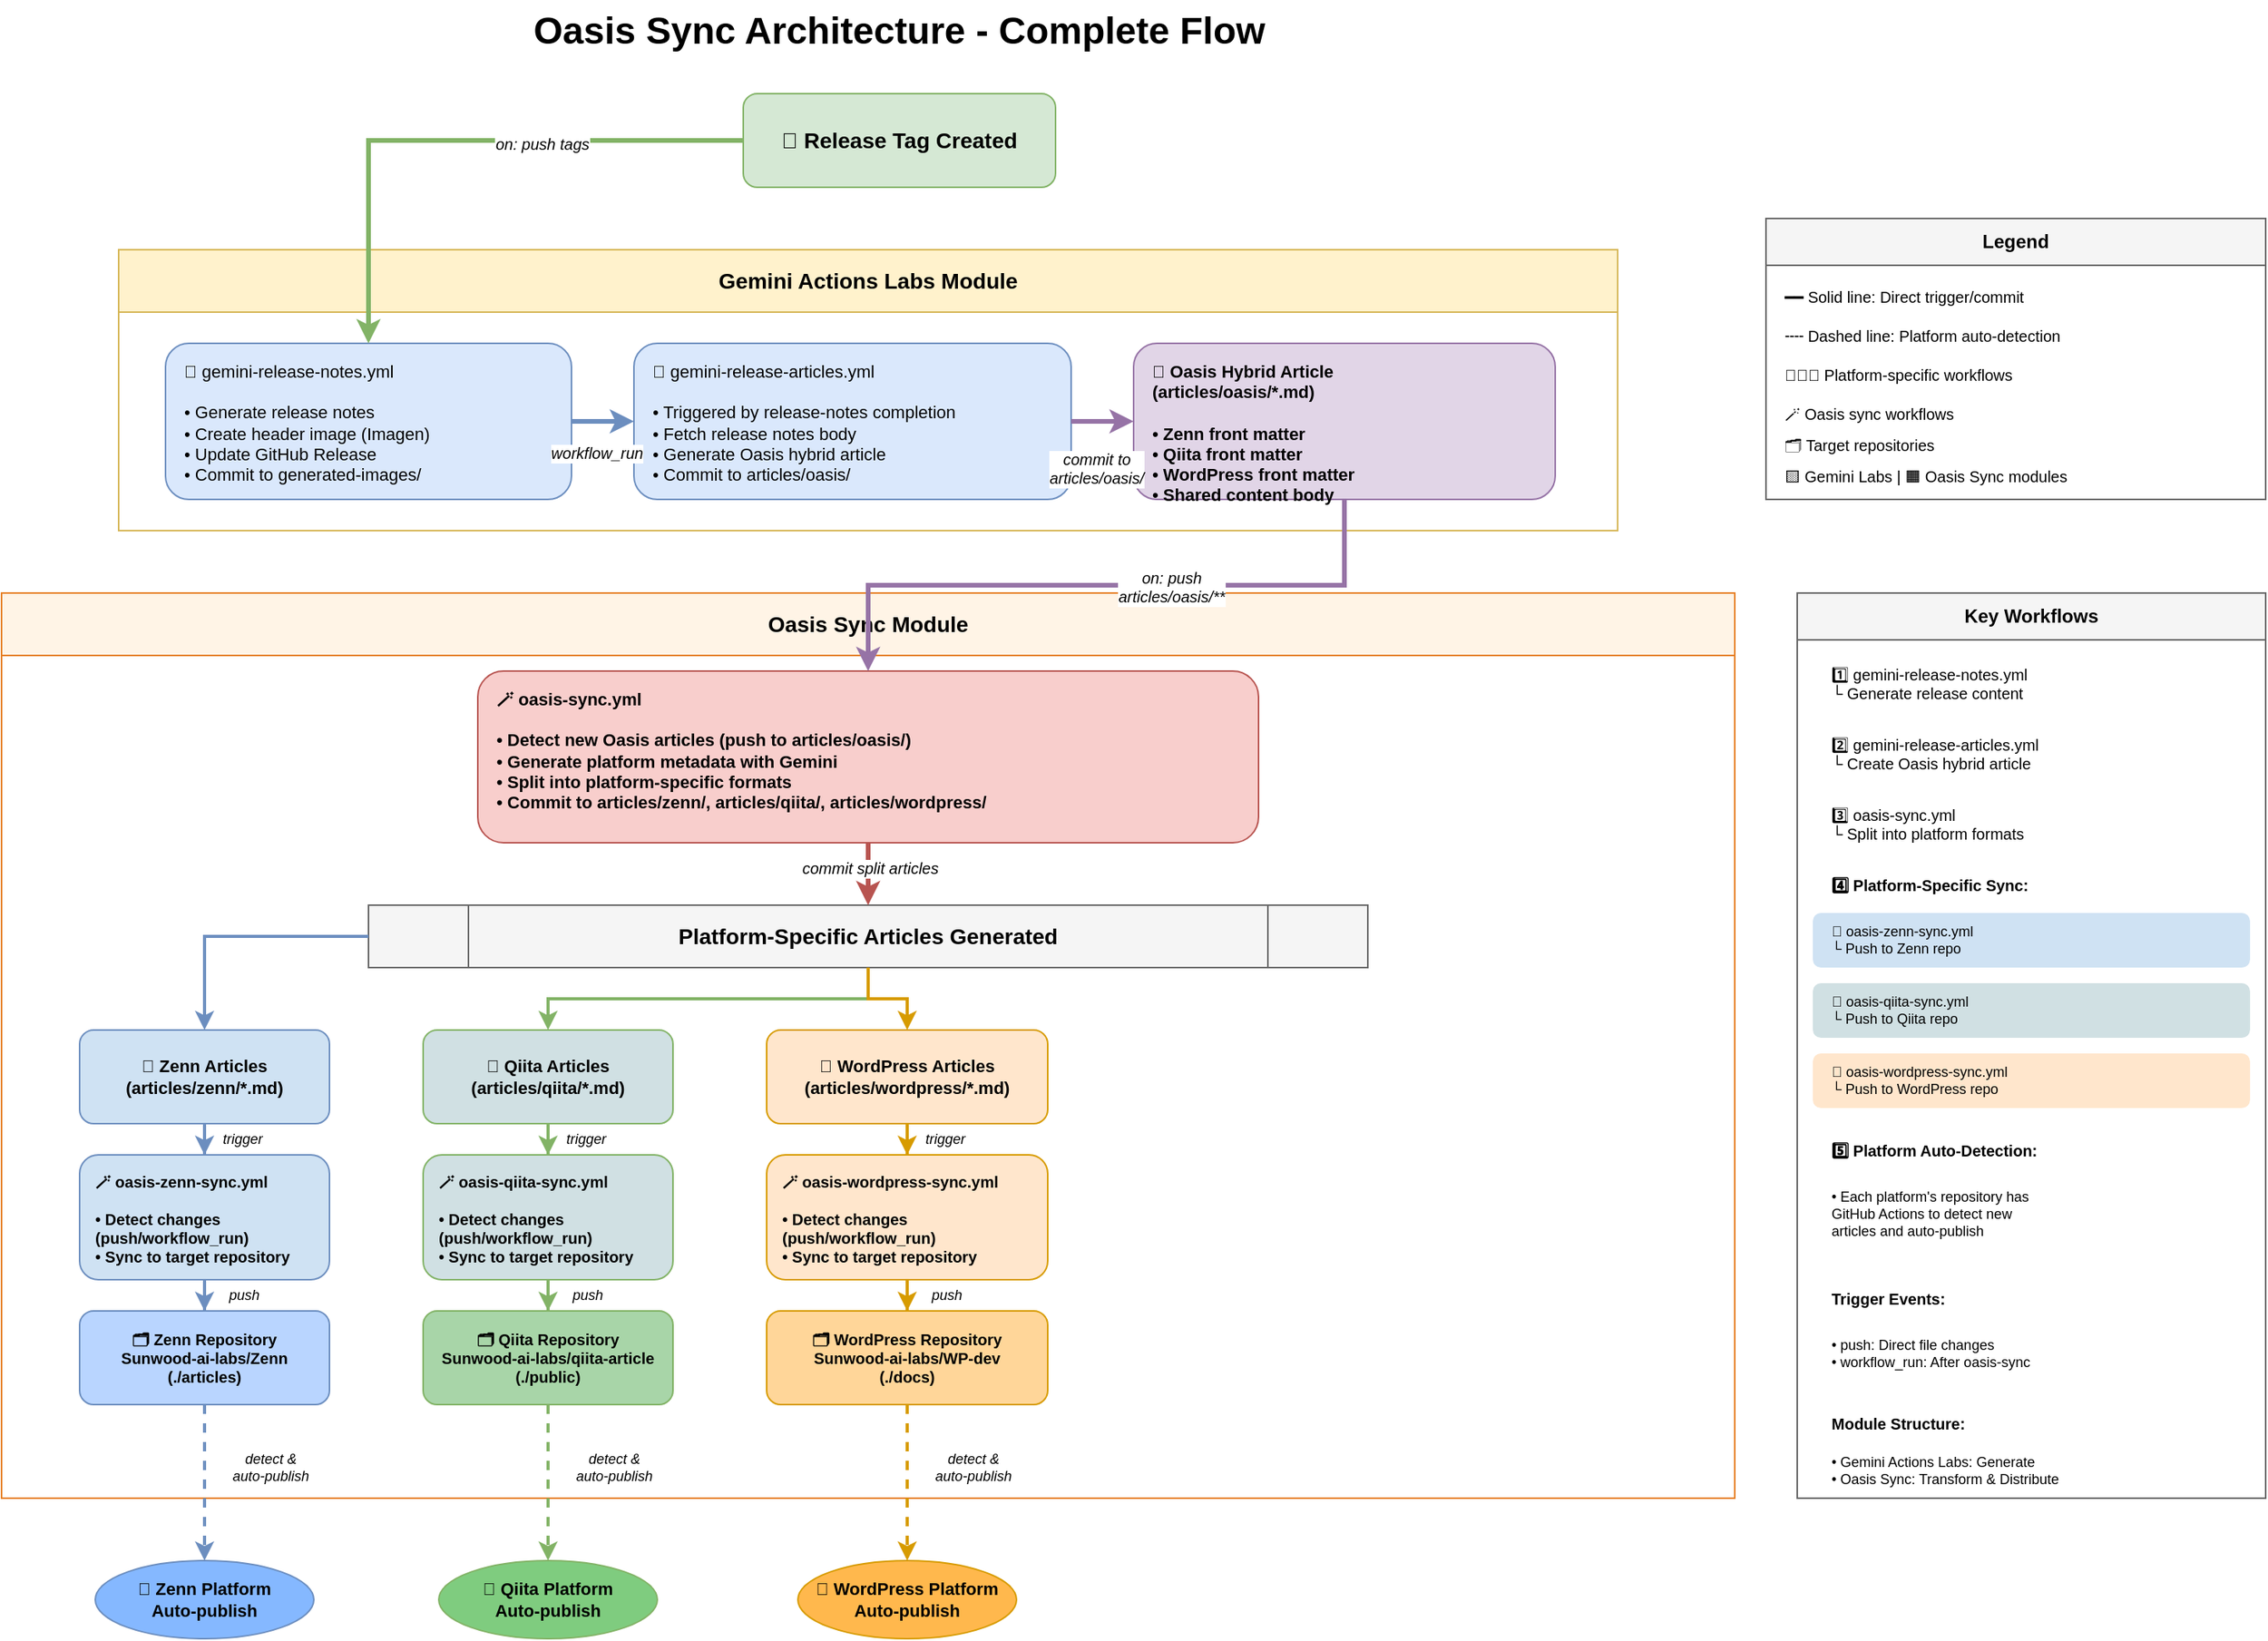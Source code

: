 <mxfile>
    <diagram id="-tfUMTEdt4RNtD6wDK0i" name="Oasis Sync Architecture">
        <mxGraphModel dx="1800" dy="1069" grid="1" gridSize="10" guides="1" tooltips="1" connect="1" arrows="1" fold="1" page="1" pageScale="1" pageWidth="1450" pageHeight="1200" math="0" shadow="0">
            <root>
                <mxCell id="0"/>
                <mxCell id="1" parent="0"/>
                <mxCell id="46" value="Oasis Sync Architecture - Complete Flow" style="text;html=1;strokeColor=none;fillColor=none;align=center;verticalAlign=middle;whiteSpace=wrap;rounded=0;fontSize=24;fontStyle=1" vertex="1" parent="1">
                    <mxGeometry x="475" y="20" width="500" height="40" as="geometry"/>
                </mxCell>
                <mxCell id="47" value="📌 Release Tag Created" style="rounded=1;whiteSpace=wrap;html=1;fillColor=#d5e8d4;strokeColor=#82b366;fontSize=14;fontStyle=1" vertex="1" parent="1">
                    <mxGeometry x="625" y="80" width="200" height="60" as="geometry"/>
                </mxCell>
                <mxCell id="48" value="Gemini Actions Labs Module" style="swimlane;whiteSpace=wrap;html=1;fillColor=#fff2cc;strokeColor=#d6b656;fontSize=14;fontStyle=1;startSize=40;" vertex="1" parent="1">
                    <mxGeometry x="225" y="180" width="960" height="180" as="geometry"/>
                </mxCell>
                <mxCell id="49" value="📝 gemini-release-notes.yml&lt;br&gt;&lt;br&gt;• Generate release notes&lt;br&gt;• Create header image (Imagen)&lt;br&gt;• Update GitHub Release&lt;br&gt;• Commit to generated-images/" style="rounded=1;whiteSpace=wrap;html=1;fillColor=#dae8fc;strokeColor=#6c8ebf;fontSize=11;align=left;verticalAlign=top;spacingLeft=10;spacingTop=5;" vertex="1" parent="48">
                    <mxGeometry x="30" y="60" width="260" height="100" as="geometry"/>
                </mxCell>
                <mxCell id="50" value="📰 gemini-release-articles.yml&lt;br&gt;&lt;br&gt;• Triggered by release-notes completion&lt;br&gt;• Fetch release notes body&lt;br&gt;• Generate Oasis hybrid article&lt;br&gt;• Commit to articles/oasis/" style="rounded=1;whiteSpace=wrap;html=1;fillColor=#dae8fc;strokeColor=#6c8ebf;fontSize=11;align=left;verticalAlign=top;spacingLeft=10;spacingTop=5;" vertex="1" parent="48">
                    <mxGeometry x="330" y="60" width="280" height="100" as="geometry"/>
                </mxCell>
                <mxCell id="51" value="📄 Oasis Hybrid Article&lt;br&gt;(articles/oasis/*.md)&lt;br&gt;&lt;br&gt;• Zenn front matter&lt;br&gt;• Qiita front matter&lt;br&gt;• WordPress front matter&lt;br&gt;• Shared content body" style="rounded=1;whiteSpace=wrap;html=1;fillColor=#e1d5e7;strokeColor=#9673a6;fontSize=11;align=left;verticalAlign=top;spacingLeft=10;spacingTop=5;fontStyle=1" vertex="1" parent="48">
                    <mxGeometry x="650" y="60" width="270" height="100" as="geometry"/>
                </mxCell>
                <mxCell id="oasis-sync-module" value="Oasis Sync Module" style="swimlane;whiteSpace=wrap;html=1;fillColor=#fff4e6;strokeColor=#e67e22;fontSize=14;fontStyle=1;startSize=40;" vertex="1" parent="1">
                    <mxGeometry x="150" y="400" width="1110" height="580" as="geometry"/>
                </mxCell>
                <mxCell id="52" value="🪄 oasis-sync.yml&lt;br&gt;&lt;br&gt;• Detect new Oasis articles (push to articles/oasis/)&lt;br&gt;• Generate platform metadata with Gemini&lt;br&gt;• Split into platform-specific formats&lt;br&gt;• Commit to articles/zenn/, articles/qiita/, articles/wordpress/" style="rounded=1;whiteSpace=wrap;html=1;fillColor=#f8cecc;strokeColor=#b85450;fontSize=11;align=left;verticalAlign=top;spacingLeft=10;spacingTop=5;fontStyle=1" vertex="1" parent="oasis-sync-module">
                    <mxGeometry x="305" y="50" width="500" height="110" as="geometry"/>
                </mxCell>
                <mxCell id="53" value="" style="shape=process;whiteSpace=wrap;html=1;backgroundOutline=1;fillColor=#f5f5f5;strokeColor=#666666;fontSize=14;fontStyle=1" vertex="1" parent="oasis-sync-module">
                    <mxGeometry x="235" y="200" width="640" height="40" as="geometry"/>
                </mxCell>
                <mxCell id="54" value="Platform-Specific Articles Generated" style="text;html=1;strokeColor=none;fillColor=none;align=center;verticalAlign=middle;whiteSpace=wrap;rounded=0;fontSize=14;fontStyle=1" vertex="1" parent="oasis-sync-module">
                    <mxGeometry x="335" y="205" width="440" height="30" as="geometry"/>
                </mxCell>
                <mxCell id="55" value="📘 Zenn Articles&lt;br&gt;(articles/zenn/*.md)" style="rounded=1;whiteSpace=wrap;html=1;fillColor=#cfe2f3;strokeColor=#6c8ebf;fontSize=11;fontStyle=1" vertex="1" parent="oasis-sync-module">
                    <mxGeometry x="50" y="280" width="160" height="60" as="geometry"/>
                </mxCell>
                <mxCell id="56" value="🪄 oasis-zenn-sync.yml&lt;br&gt;&lt;br&gt;• Detect changes (push/workflow_run)&lt;br&gt;• Sync to target repository" style="rounded=1;whiteSpace=wrap;html=1;fillColor=#cfe2f3;strokeColor=#6c8ebf;fontSize=10;align=left;verticalAlign=top;spacingLeft=8;spacingTop=5;fontStyle=1" vertex="1" parent="oasis-sync-module">
                    <mxGeometry x="50" y="360" width="160" height="80" as="geometry"/>
                </mxCell>
                <mxCell id="57" value="🗂️ Zenn Repository&lt;br&gt;Sunwood-ai-labs/Zenn&lt;br&gt;(./articles)" style="rounded=1;whiteSpace=wrap;html=1;fillColor=#b9d5ff;strokeColor=#6c8ebf;fontSize=10;fontStyle=1" vertex="1" parent="oasis-sync-module">
                    <mxGeometry x="50" y="460" width="160" height="60" as="geometry"/>
                </mxCell>
                <mxCell id="59" value="📗 Qiita Articles&lt;br&gt;(articles/qiita/*.md)" style="rounded=1;whiteSpace=wrap;html=1;fillColor=#d0e0e3;strokeColor=#82b366;fontSize=11;fontStyle=1" vertex="1" parent="oasis-sync-module">
                    <mxGeometry x="270" y="280" width="160" height="60" as="geometry"/>
                </mxCell>
                <mxCell id="60" value="🪄 oasis-qiita-sync.yml&lt;br&gt;&lt;br&gt;• Detect changes (push/workflow_run)&lt;br&gt;• Sync to target repository" style="rounded=1;whiteSpace=wrap;html=1;fillColor=#d0e0e3;strokeColor=#82b366;fontSize=10;align=left;verticalAlign=top;spacingLeft=8;spacingTop=5;fontStyle=1" vertex="1" parent="oasis-sync-module">
                    <mxGeometry x="270" y="360" width="160" height="80" as="geometry"/>
                </mxCell>
                <mxCell id="61" value="🗂️ Qiita Repository&lt;br&gt;Sunwood-ai-labs/qiita-article&lt;br&gt;(./public)" style="rounded=1;whiteSpace=wrap;html=1;fillColor=#a8d5a8;strokeColor=#82b366;fontSize=10;fontStyle=1" vertex="1" parent="oasis-sync-module">
                    <mxGeometry x="270" y="460" width="160" height="60" as="geometry"/>
                </mxCell>
                <mxCell id="63" value="📙 WordPress Articles&lt;br&gt;(articles/wordpress/*.md)" style="rounded=1;whiteSpace=wrap;html=1;fillColor=#ffe6cc;strokeColor=#d79b00;fontSize=11;fontStyle=1" vertex="1" parent="oasis-sync-module">
                    <mxGeometry x="490" y="280" width="180" height="60" as="geometry"/>
                </mxCell>
                <mxCell id="64" value="🪄 oasis-wordpress-sync.yml&lt;br&gt;&lt;br&gt;• Detect changes (push/workflow_run)&lt;br&gt;• Sync to target repository" style="rounded=1;whiteSpace=wrap;html=1;fillColor=#ffe6cc;strokeColor=#d79b00;fontSize=10;align=left;verticalAlign=top;spacingLeft=8;spacingTop=5;fontStyle=1" vertex="1" parent="oasis-sync-module">
                    <mxGeometry x="490" y="360" width="180" height="80" as="geometry"/>
                </mxCell>
                <mxCell id="65" value="🗂️ WordPress Repository&lt;br&gt;Sunwood-ai-labs/WP-dev&lt;br&gt;(./docs)" style="rounded=1;whiteSpace=wrap;html=1;fillColor=#ffd699;strokeColor=#d79b00;fontSize=10;fontStyle=1" vertex="1" parent="oasis-sync-module">
                    <mxGeometry x="490" y="460" width="180" height="60" as="geometry"/>
                </mxCell>
                <mxCell id="58" value="📘 Zenn Platform&lt;br&gt;Auto-publish" style="ellipse;whiteSpace=wrap;html=1;fillColor=#85b8ff;strokeColor=#6c8ebf;fontSize=11;fontStyle=1" vertex="1" parent="1">
                    <mxGeometry x="210" y="1020" width="140" height="50" as="geometry"/>
                </mxCell>
                <mxCell id="62" value="📗 Qiita Platform&lt;br&gt;Auto-publish" style="ellipse;whiteSpace=wrap;html=1;fillColor=#7fcc7f;strokeColor=#82b366;fontSize=11;fontStyle=1" vertex="1" parent="1">
                    <mxGeometry x="430" y="1020" width="140" height="50" as="geometry"/>
                </mxCell>
                <mxCell id="66" value="📙 WordPress Platform&lt;br&gt;Auto-publish" style="ellipse;whiteSpace=wrap;html=1;fillColor=#ffb84d;strokeColor=#d79b00;fontSize=11;fontStyle=1" vertex="1" parent="1">
                    <mxGeometry x="660" y="1020" width="140" height="50" as="geometry"/>
                </mxCell>
                <mxCell id="67" value="Key Workflows" style="swimlane;whiteSpace=wrap;html=1;fillColor=#f5f5f5;strokeColor=#666666;fontSize=12;fontStyle=1;startSize=30;" vertex="1" parent="1">
                    <mxGeometry x="1300" y="400" width="300" height="580" as="geometry"/>
                </mxCell>
                <mxCell id="68" value="1️⃣ gemini-release-notes.yml&lt;br&gt;   └ Generate release content" style="text;html=1;strokeColor=none;fillColor=none;align=left;verticalAlign=top;whiteSpace=wrap;rounded=0;fontSize=10;spacingLeft=10;" vertex="1" parent="67">
                    <mxGeometry x="10" y="40" width="280" height="35" as="geometry"/>
                </mxCell>
                <mxCell id="69" value="2️⃣ gemini-release-articles.yml&lt;br&gt;   └ Create Oasis hybrid article" style="text;html=1;strokeColor=none;fillColor=none;align=left;verticalAlign=top;whiteSpace=wrap;rounded=0;fontSize=10;spacingLeft=10;" vertex="1" parent="67">
                    <mxGeometry x="10" y="85" width="280" height="35" as="geometry"/>
                </mxCell>
                <mxCell id="70" value="3️⃣ oasis-sync.yml&lt;br&gt;   └ Split into platform formats" style="text;html=1;strokeColor=none;fillColor=none;align=left;verticalAlign=top;whiteSpace=wrap;rounded=0;fontSize=10;spacingLeft=10;" vertex="1" parent="67">
                    <mxGeometry x="10" y="130" width="280" height="35" as="geometry"/>
                </mxCell>
                <mxCell id="71" value="4️⃣ Platform-Specific Sync:" style="text;html=1;strokeColor=none;fillColor=none;align=left;verticalAlign=top;whiteSpace=wrap;rounded=0;fontSize=10;fontStyle=1;spacingLeft=10;" vertex="1" parent="67">
                    <mxGeometry x="10" y="175" width="280" height="20" as="geometry"/>
                </mxCell>
                <mxCell id="72" value="   📘 oasis-zenn-sync.yml&lt;br&gt;      └ Push to Zenn repo" style="text;html=1;strokeColor=none;fillColor=#cfe2f3;align=left;verticalAlign=top;whiteSpace=wrap;rounded=1;fontSize=9;spacingLeft=10;" vertex="1" parent="67">
                    <mxGeometry x="10" y="205" width="280" height="35" as="geometry"/>
                </mxCell>
                <mxCell id="73" value="   📗 oasis-qiita-sync.yml&lt;br&gt;      └ Push to Qiita repo" style="text;html=1;strokeColor=none;fillColor=#d0e0e3;align=left;verticalAlign=top;whiteSpace=wrap;rounded=1;fontSize=9;spacingLeft=10;" vertex="1" parent="67">
                    <mxGeometry x="10" y="250" width="280" height="35" as="geometry"/>
                </mxCell>
                <mxCell id="74" value="   📙 oasis-wordpress-sync.yml&lt;br&gt;      └ Push to WordPress repo" style="text;html=1;strokeColor=none;fillColor=#ffe6cc;align=left;verticalAlign=top;whiteSpace=wrap;rounded=1;fontSize=9;spacingLeft=10;" vertex="1" parent="67">
                    <mxGeometry x="10" y="295" width="280" height="35" as="geometry"/>
                </mxCell>
                <mxCell id="75" value="5️⃣ Platform Auto-Detection:" style="text;html=1;strokeColor=none;fillColor=none;align=left;verticalAlign=top;whiteSpace=wrap;rounded=0;fontSize=10;fontStyle=1;spacingLeft=10;" vertex="1" parent="67">
                    <mxGeometry x="10" y="345" width="280" height="20" as="geometry"/>
                </mxCell>
                <mxCell id="76" value="   • Each platform&#39;s repository has&lt;br&gt;     GitHub Actions to detect new&lt;br&gt;     articles and auto-publish" style="text;html=1;strokeColor=none;fillColor=none;align=left;verticalAlign=top;whiteSpace=wrap;rounded=0;fontSize=9;spacingLeft=10;" vertex="1" parent="67">
                    <mxGeometry x="10" y="375" width="280" height="50" as="geometry"/>
                </mxCell>
                <mxCell id="77" value="Trigger Events:" style="text;html=1;strokeColor=none;fillColor=none;align=left;verticalAlign=top;whiteSpace=wrap;rounded=0;fontSize=10;fontStyle=1;spacingLeft=10;" vertex="1" parent="67">
                    <mxGeometry x="10" y="440" width="280" height="20" as="geometry"/>
                </mxCell>
                <mxCell id="78" value="   • push: Direct file changes&lt;br&gt;   • workflow_run: After oasis-sync" style="text;html=1;strokeColor=none;fillColor=none;align=left;verticalAlign=top;whiteSpace=wrap;rounded=0;fontSize=9;spacingLeft=10;" vertex="1" parent="67">
                    <mxGeometry x="10" y="470" width="280" height="40" as="geometry"/>
                </mxCell>
                <mxCell id="module-note" value="Module Structure:" style="text;html=1;strokeColor=none;fillColor=none;align=left;verticalAlign=top;whiteSpace=wrap;rounded=0;fontSize=10;fontStyle=1;spacingLeft=10;" vertex="1" parent="67">
                    <mxGeometry x="10" y="520" width="280" height="20" as="geometry"/>
                </mxCell>
                <mxCell id="module-note2" value="   • Gemini Actions Labs: Generate&lt;br&gt;   • Oasis Sync: Transform &amp; Distribute" style="text;html=1;strokeColor=none;fillColor=none;align=left;verticalAlign=top;whiteSpace=wrap;rounded=0;fontSize=9;spacingLeft=10;" vertex="1" parent="67">
                    <mxGeometry x="10" y="545" width="280" height="30" as="geometry"/>
                </mxCell>
                <mxCell id="79" style="edgeStyle=orthogonalEdgeStyle;rounded=0;orthogonalLoop=1;jettySize=auto;html=1;strokeWidth=3;fillColor=#d5e8d4;strokeColor=#82b366;" edge="1" parent="1" source="47" target="49">
                    <mxGeometry relative="1" as="geometry"/>
                </mxCell>
                <mxCell id="80" value="on: push tags" style="edgeLabel;html=1;align=center;verticalAlign=middle;resizable=0;points=[];fontSize=10;fontStyle=2;labelBackgroundColor=#ffffff;" vertex="1" connectable="0" parent="79">
                    <mxGeometry x="-0.3" y="2" relative="1" as="geometry">
                        <mxPoint as="offset"/>
                    </mxGeometry>
                </mxCell>
                <mxCell id="81" style="edgeStyle=orthogonalEdgeStyle;rounded=0;orthogonalLoop=1;jettySize=auto;html=1;strokeWidth=3;fillColor=#dae8fc;strokeColor=#6c8ebf;" edge="1" parent="1" source="49" target="50">
                    <mxGeometry relative="1" as="geometry"/>
                </mxCell>
                <mxCell id="82" value="workflow_run" style="edgeLabel;html=1;align=center;verticalAlign=middle;resizable=0;points=[];fontSize=10;fontStyle=2;labelBackgroundColor=#ffffff;" vertex="1" connectable="0" parent="81">
                    <mxGeometry x="-0.2" y="1" relative="1" as="geometry">
                        <mxPoint y="21" as="offset"/>
                    </mxGeometry>
                </mxCell>
                <mxCell id="83" style="edgeStyle=orthogonalEdgeStyle;rounded=0;orthogonalLoop=1;jettySize=auto;html=1;strokeWidth=3;fillColor=#e1d5e7;strokeColor=#9673a6;" edge="1" parent="1" source="50" target="51">
                    <mxGeometry relative="1" as="geometry"/>
                </mxCell>
                <mxCell id="84" value="commit to&lt;br&gt;articles/oasis/" style="edgeLabel;html=1;align=center;verticalAlign=middle;resizable=0;points=[];fontSize=10;fontStyle=2;labelBackgroundColor=#ffffff;" vertex="1" connectable="0" parent="83">
                    <mxGeometry x="-0.2" y="1" relative="1" as="geometry">
                        <mxPoint y="31" as="offset"/>
                    </mxGeometry>
                </mxCell>
                <mxCell id="85" style="edgeStyle=orthogonalEdgeStyle;rounded=0;orthogonalLoop=1;jettySize=auto;html=1;strokeWidth=3;fillColor=#e1d5e7;strokeColor=#9673a6;" edge="1" parent="1" source="51" target="52">
                    <mxGeometry relative="1" as="geometry"/>
                </mxCell>
                <mxCell id="86" value="on: push&lt;br&gt;articles/oasis/**" style="edgeLabel;html=1;align=center;verticalAlign=middle;resizable=0;points=[];fontSize=10;fontStyle=2;labelBackgroundColor=#ffffff;" vertex="1" connectable="0" parent="85">
                    <mxGeometry x="-0.2" y="1" relative="1" as="geometry">
                        <mxPoint as="offset"/>
                    </mxGeometry>
                </mxCell>
                <mxCell id="87" style="edgeStyle=orthogonalEdgeStyle;rounded=0;orthogonalLoop=1;jettySize=auto;html=1;strokeWidth=3;fillColor=#f8cecc;strokeColor=#b85450;" edge="1" parent="1" source="52" target="53">
                    <mxGeometry relative="1" as="geometry"/>
                </mxCell>
                <mxCell id="88" value="commit split articles" style="edgeLabel;html=1;align=center;verticalAlign=middle;resizable=0;points=[];fontSize=10;fontStyle=2;labelBackgroundColor=#ffffff;" vertex="1" connectable="0" parent="87">
                    <mxGeometry x="-0.2" y="1" relative="1" as="geometry">
                        <mxPoint as="offset"/>
                    </mxGeometry>
                </mxCell>
                <mxCell id="89" style="edgeStyle=orthogonalEdgeStyle;rounded=0;orthogonalLoop=1;jettySize=auto;html=1;strokeWidth=2;fillColor=#cfe2f3;strokeColor=#6c8ebf;" edge="1" parent="1" source="53" target="55">
                    <mxGeometry relative="1" as="geometry"/>
                </mxCell>
                <mxCell id="90" style="edgeStyle=orthogonalEdgeStyle;rounded=0;orthogonalLoop=1;jettySize=auto;html=1;strokeWidth=2;fillColor=#d0e0e3;strokeColor=#82b366;" edge="1" parent="1" source="53" target="59">
                    <mxGeometry relative="1" as="geometry"/>
                </mxCell>
                <mxCell id="91" style="edgeStyle=orthogonalEdgeStyle;rounded=0;orthogonalLoop=1;jettySize=auto;html=1;strokeWidth=2;fillColor=#ffe6cc;strokeColor=#d79b00;" edge="1" parent="1" source="53" target="63">
                    <mxGeometry relative="1" as="geometry"/>
                </mxCell>
                <mxCell id="92" style="edgeStyle=orthogonalEdgeStyle;rounded=0;orthogonalLoop=1;jettySize=auto;html=1;strokeWidth=2;fillColor=#cfe2f3;strokeColor=#6c8ebf;" edge="1" parent="1" source="55" target="56">
                    <mxGeometry relative="1" as="geometry"/>
                </mxCell>
                <mxCell id="93" value="trigger" style="edgeLabel;html=1;align=center;verticalAlign=middle;resizable=0;points=[];fontSize=9;fontStyle=2;labelBackgroundColor=#ffffff;" vertex="1" connectable="0" parent="92">
                    <mxGeometry x="-0.2" y="1" relative="1" as="geometry">
                        <mxPoint x="25" y="-6" as="offset"/>
                    </mxGeometry>
                </mxCell>
                <mxCell id="94" style="edgeStyle=orthogonalEdgeStyle;rounded=0;orthogonalLoop=1;jettySize=auto;html=1;strokeWidth=2;fillColor=#cfe2f3;strokeColor=#6c8ebf;" edge="1" parent="1" source="56" target="57">
                    <mxGeometry relative="1" as="geometry"/>
                </mxCell>
                <mxCell id="95" value="push" style="edgeLabel;html=1;align=center;verticalAlign=middle;resizable=0;points=[];fontSize=9;fontStyle=2;labelBackgroundColor=#ffffff;" vertex="1" connectable="0" parent="94">
                    <mxGeometry x="-0.2" y="1" relative="1" as="geometry">
                        <mxPoint x="26" y="-6" as="offset"/>
                    </mxGeometry>
                </mxCell>
                <mxCell id="96" style="edgeStyle=orthogonalEdgeStyle;rounded=0;orthogonalLoop=1;jettySize=auto;html=1;strokeWidth=2;fillColor=#cfe2f3;strokeColor=#6c8ebf;dashed=1;" edge="1" parent="1" source="57" target="58">
                    <mxGeometry relative="1" as="geometry"/>
                </mxCell>
                <mxCell id="97" value="detect &amp;&lt;br&gt;auto-publish" style="edgeLabel;html=1;align=center;verticalAlign=middle;resizable=0;points=[];fontSize=9;fontStyle=2;labelBackgroundColor=#ffffff;" vertex="1" connectable="0" parent="96">
                    <mxGeometry x="-0.2" y="1" relative="1" as="geometry">
                        <mxPoint x="41" as="offset"/>
                    </mxGeometry>
                </mxCell>
                <mxCell id="98" style="edgeStyle=orthogonalEdgeStyle;rounded=0;orthogonalLoop=1;jettySize=auto;html=1;strokeWidth=2;fillColor=#d0e0e3;strokeColor=#82b366;" edge="1" parent="1" source="59" target="60">
                    <mxGeometry relative="1" as="geometry"/>
                </mxCell>
                <mxCell id="99" value="trigger" style="edgeLabel;html=1;align=center;verticalAlign=middle;resizable=0;points=[];fontSize=9;fontStyle=2;labelBackgroundColor=#ffffff;" vertex="1" connectable="0" parent="98">
                    <mxGeometry x="-0.2" y="1" relative="1" as="geometry">
                        <mxPoint x="25" y="-6" as="offset"/>
                    </mxGeometry>
                </mxCell>
                <mxCell id="100" style="edgeStyle=orthogonalEdgeStyle;rounded=0;orthogonalLoop=1;jettySize=auto;html=1;strokeWidth=2;fillColor=#d0e0e3;strokeColor=#82b366;" edge="1" parent="1" source="60" target="61">
                    <mxGeometry relative="1" as="geometry"/>
                </mxCell>
                <mxCell id="101" value="push" style="edgeLabel;html=1;align=center;verticalAlign=middle;resizable=0;points=[];fontSize=9;fontStyle=2;labelBackgroundColor=#ffffff;" vertex="1" connectable="0" parent="100">
                    <mxGeometry x="-0.2" y="1" relative="1" as="geometry">
                        <mxPoint x="26" y="-6" as="offset"/>
                    </mxGeometry>
                </mxCell>
                <mxCell id="102" style="edgeStyle=orthogonalEdgeStyle;rounded=0;orthogonalLoop=1;jettySize=auto;html=1;strokeWidth=2;fillColor=#d0e0e3;strokeColor=#82b366;dashed=1;" edge="1" parent="1" source="61" target="62">
                    <mxGeometry relative="1" as="geometry"/>
                </mxCell>
                <mxCell id="103" value="detect &amp;&lt;br&gt;auto-publish" style="edgeLabel;html=1;align=center;verticalAlign=middle;resizable=0;points=[];fontSize=9;fontStyle=2;labelBackgroundColor=#ffffff;" vertex="1" connectable="0" parent="102">
                    <mxGeometry x="-0.2" y="1" relative="1" as="geometry">
                        <mxPoint x="41" as="offset"/>
                    </mxGeometry>
                </mxCell>
                <mxCell id="104" style="edgeStyle=orthogonalEdgeStyle;rounded=0;orthogonalLoop=1;jettySize=auto;html=1;strokeWidth=2;fillColor=#ffe6cc;strokeColor=#d79b00;" edge="1" parent="1" source="63" target="64">
                    <mxGeometry relative="1" as="geometry"/>
                </mxCell>
                <mxCell id="105" value="trigger" style="edgeLabel;html=1;align=center;verticalAlign=middle;resizable=0;points=[];fontSize=9;fontStyle=2;labelBackgroundColor=#ffffff;" vertex="1" connectable="0" parent="104">
                    <mxGeometry x="-0.2" y="1" relative="1" as="geometry">
                        <mxPoint x="25" y="-6" as="offset"/>
                    </mxGeometry>
                </mxCell>
                <mxCell id="106" style="edgeStyle=orthogonalEdgeStyle;rounded=0;orthogonalLoop=1;jettySize=auto;html=1;strokeWidth=2;fillColor=#ffe6cc;strokeColor=#d79b00;" edge="1" parent="1" source="64" target="65">
                    <mxGeometry relative="1" as="geometry"/>
                </mxCell>
                <mxCell id="107" value="push" style="edgeLabel;html=1;align=center;verticalAlign=middle;resizable=0;points=[];fontSize=9;fontStyle=2;labelBackgroundColor=#ffffff;" vertex="1" connectable="0" parent="106">
                    <mxGeometry x="-0.2" y="1" relative="1" as="geometry">
                        <mxPoint x="26" y="-6" as="offset"/>
                    </mxGeometry>
                </mxCell>
                <mxCell id="108" style="edgeStyle=orthogonalEdgeStyle;rounded=0;orthogonalLoop=1;jettySize=auto;html=1;strokeWidth=2;fillColor=#ffe6cc;strokeColor=#d79b00;dashed=1;" edge="1" parent="1" source="65" target="66">
                    <mxGeometry relative="1" as="geometry"/>
                </mxCell>
                <mxCell id="109" value="detect &amp;&lt;br&gt;auto-publish" style="edgeLabel;html=1;align=center;verticalAlign=middle;resizable=0;points=[];fontSize=9;fontStyle=2;labelBackgroundColor=#ffffff;" vertex="1" connectable="0" parent="108">
                    <mxGeometry x="-0.2" y="1" relative="1" as="geometry">
                        <mxPoint x="41" as="offset"/>
                    </mxGeometry>
                </mxCell>
                <mxCell id="110" value="Legend" style="swimlane;whiteSpace=wrap;html=1;fillColor=#f5f5f5;strokeColor=#666666;fontSize=12;fontStyle=1;startSize=30;" vertex="1" parent="1">
                    <mxGeometry x="1280" y="160" width="320" height="180" as="geometry"/>
                </mxCell>
                <mxCell id="111" value="━━ Solid line: Direct trigger/commit" style="text;html=1;strokeColor=none;fillColor=none;align=left;verticalAlign=middle;whiteSpace=wrap;rounded=0;fontSize=10;" vertex="1" parent="110">
                    <mxGeometry x="10" y="40" width="300" height="20" as="geometry"/>
                </mxCell>
                <mxCell id="112" value="╌╌ Dashed line: Platform auto-detection" style="text;html=1;strokeColor=none;fillColor=none;align=left;verticalAlign=middle;whiteSpace=wrap;rounded=0;fontSize=10;" vertex="1" parent="110">
                    <mxGeometry x="10" y="65" width="300" height="20" as="geometry"/>
                </mxCell>
                <mxCell id="113" value="📘📗📙 Platform-specific workflows" style="text;html=1;strokeColor=none;fillColor=none;align=left;verticalAlign=middle;whiteSpace=wrap;rounded=0;fontSize=10;" vertex="1" parent="110">
                    <mxGeometry x="10" y="90" width="300" height="20" as="geometry"/>
                </mxCell>
                <mxCell id="114" value="🪄 Oasis sync workflows" style="text;html=1;strokeColor=none;fillColor=none;align=left;verticalAlign=middle;whiteSpace=wrap;rounded=0;fontSize=10;" vertex="1" parent="110">
                    <mxGeometry x="10" y="115" width="300" height="20" as="geometry"/>
                </mxCell>
                <mxCell id="115" value="🗂️ Target repositories" style="text;html=1;strokeColor=none;fillColor=none;align=left;verticalAlign=middle;whiteSpace=wrap;rounded=0;fontSize=10;" vertex="1" parent="110">
                    <mxGeometry x="10" y="135" width="300" height="20" as="geometry"/>
                </mxCell>
                <mxCell id="116" value="🟨 Gemini Labs | 🟧 Oasis Sync modules" style="text;html=1;strokeColor=none;fillColor=none;align=left;verticalAlign=middle;whiteSpace=wrap;rounded=0;fontSize=10;" vertex="1" parent="110">
                    <mxGeometry x="10" y="155" width="300" height="20" as="geometry"/>
                </mxCell>
            </root>
        </mxGraphModel>
    </diagram>
</mxfile>
